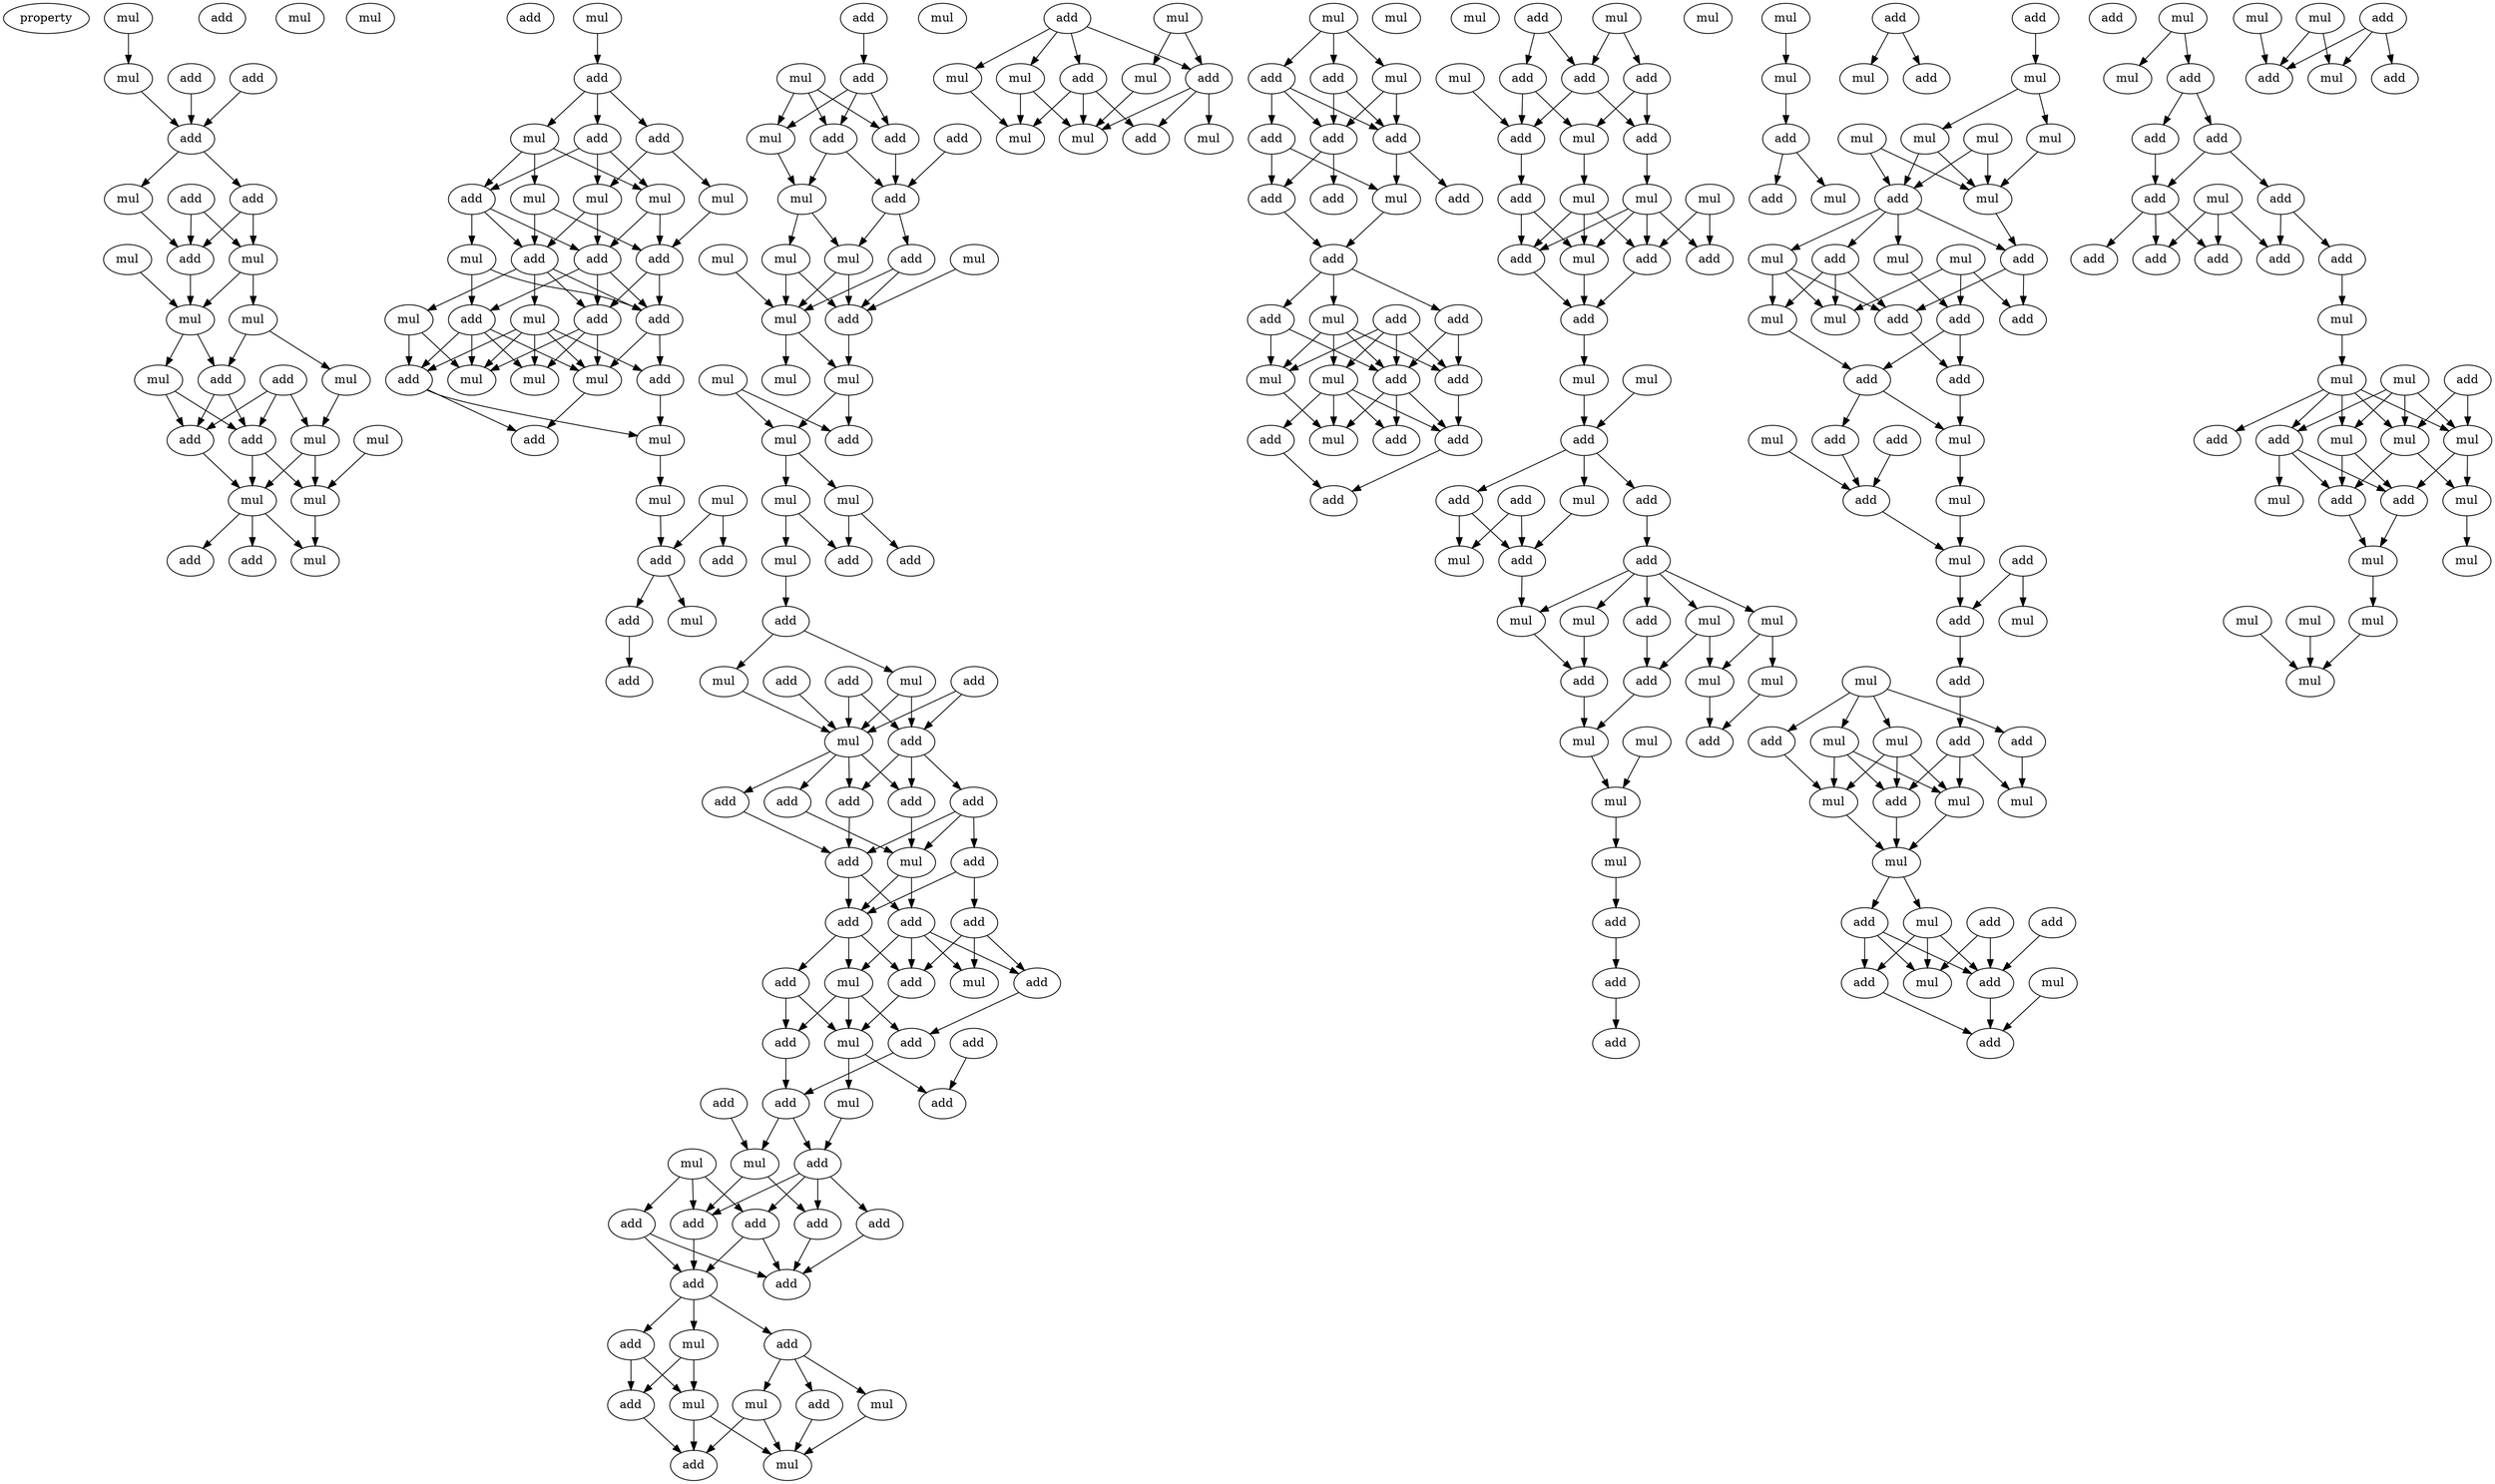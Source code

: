 digraph {
    node [fontcolor=black]
    property [mul=2,lf=1.5]
    0 [ label = mul ];
    1 [ label = add ];
    2 [ label = mul ];
    3 [ label = add ];
    4 [ label = mul ];
    5 [ label = add ];
    6 [ label = add ];
    7 [ label = add ];
    8 [ label = mul ];
    9 [ label = add ];
    10 [ label = mul ];
    11 [ label = add ];
    12 [ label = mul ];
    13 [ label = mul ];
    14 [ label = mul ];
    15 [ label = mul ];
    16 [ label = add ];
    17 [ label = mul ];
    18 [ label = mul ];
    19 [ label = add ];
    20 [ label = add ];
    21 [ label = mul ];
    22 [ label = mul ];
    23 [ label = add ];
    24 [ label = mul ];
    25 [ label = mul ];
    26 [ label = add ];
    27 [ label = add ];
    28 [ label = add ];
    29 [ label = mul ];
    30 [ label = mul ];
    31 [ label = add ];
    32 [ label = mul ];
    33 [ label = add ];
    34 [ label = add ];
    35 [ label = add ];
    36 [ label = mul ];
    37 [ label = mul ];
    38 [ label = mul ];
    39 [ label = mul ];
    40 [ label = mul ];
    41 [ label = add ];
    42 [ label = add ];
    43 [ label = add ];
    44 [ label = add ];
    45 [ label = mul ];
    46 [ label = add ];
    47 [ label = add ];
    48 [ label = mul ];
    49 [ label = add ];
    50 [ label = mul ];
    51 [ label = mul ];
    52 [ label = mul ];
    53 [ label = add ];
    54 [ label = add ];
    55 [ label = mul ];
    56 [ label = mul ];
    57 [ label = mul ];
    58 [ label = add ];
    59 [ label = add ];
    60 [ label = add ];
    61 [ label = mul ];
    62 [ label = add ];
    63 [ label = add ];
    64 [ label = add ];
    65 [ label = mul ];
    66 [ label = add ];
    67 [ label = add ];
    68 [ label = add ];
    69 [ label = mul ];
    70 [ label = add ];
    71 [ label = mul ];
    72 [ label = mul ];
    73 [ label = mul ];
    74 [ label = mul ];
    75 [ label = mul ];
    76 [ label = add ];
    77 [ label = mul ];
    78 [ label = add ];
    79 [ label = mul ];
    80 [ label = mul ];
    81 [ label = mul ];
    82 [ label = add ];
    83 [ label = mul ];
    84 [ label = mul ];
    85 [ label = mul ];
    86 [ label = add ];
    87 [ label = mul ];
    88 [ label = add ];
    89 [ label = add ];
    90 [ label = add ];
    91 [ label = add ];
    92 [ label = mul ];
    93 [ label = mul ];
    94 [ label = add ];
    95 [ label = add ];
    96 [ label = mul ];
    97 [ label = add ];
    98 [ label = add ];
    99 [ label = add ];
    100 [ label = add ];
    101 [ label = add ];
    102 [ label = mul ];
    103 [ label = add ];
    104 [ label = add ];
    105 [ label = add ];
    106 [ label = add ];
    107 [ label = add ];
    108 [ label = mul ];
    109 [ label = add ];
    110 [ label = add ];
    111 [ label = add ];
    112 [ label = mul ];
    113 [ label = add ];
    114 [ label = add ];
    115 [ label = add ];
    116 [ label = mul ];
    117 [ label = mul ];
    118 [ label = add ];
    119 [ label = add ];
    120 [ label = add ];
    121 [ label = add ];
    122 [ label = mul ];
    123 [ label = mul ];
    124 [ label = add ];
    125 [ label = add ];
    126 [ label = add ];
    127 [ label = add ];
    128 [ label = add ];
    129 [ label = add ];
    130 [ label = add ];
    131 [ label = mul ];
    132 [ label = add ];
    133 [ label = mul ];
    134 [ label = add ];
    135 [ label = add ];
    136 [ label = add ];
    137 [ label = mul ];
    138 [ label = mul ];
    139 [ label = mul ];
    140 [ label = add ];
    141 [ label = mul ];
    142 [ label = add ];
    143 [ label = mul ];
    144 [ label = mul ];
    145 [ label = mul ];
    146 [ label = add ];
    147 [ label = add ];
    148 [ label = mul ];
    149 [ label = mul ];
    150 [ label = mul ];
    151 [ label = mul ];
    152 [ label = add ];
    153 [ label = mul ];
    154 [ label = add ];
    155 [ label = add ];
    156 [ label = mul ];
    157 [ label = add ];
    158 [ label = add ];
    159 [ label = add ];
    160 [ label = mul ];
    161 [ label = mul ];
    162 [ label = add ];
    163 [ label = add ];
    164 [ label = add ];
    165 [ label = add ];
    166 [ label = add ];
    167 [ label = add ];
    168 [ label = add ];
    169 [ label = mul ];
    170 [ label = add ];
    171 [ label = add ];
    172 [ label = mul ];
    173 [ label = mul ];
    174 [ label = add ];
    175 [ label = add ];
    176 [ label = mul ];
    177 [ label = add ];
    178 [ label = add ];
    179 [ label = mul ];
    180 [ label = mul ];
    181 [ label = add ];
    182 [ label = add ];
    183 [ label = add ];
    184 [ label = add ];
    185 [ label = mul ];
    186 [ label = add ];
    187 [ label = mul ];
    188 [ label = add ];
    189 [ label = mul ];
    190 [ label = mul ];
    191 [ label = mul ];
    192 [ label = add ];
    193 [ label = mul ];
    194 [ label = add ];
    195 [ label = add ];
    196 [ label = add ];
    197 [ label = add ];
    198 [ label = mul ];
    199 [ label = mul ];
    200 [ label = add ];
    201 [ label = add ];
    202 [ label = mul ];
    203 [ label = add ];
    204 [ label = add ];
    205 [ label = mul ];
    206 [ label = add ];
    207 [ label = add ];
    208 [ label = mul ];
    209 [ label = add ];
    210 [ label = mul ];
    211 [ label = mul ];
    212 [ label = mul ];
    213 [ label = add ];
    214 [ label = mul ];
    215 [ label = add ];
    216 [ label = mul ];
    217 [ label = add ];
    218 [ label = mul ];
    219 [ label = mul ];
    220 [ label = mul ];
    221 [ label = mul ];
    222 [ label = mul ];
    223 [ label = add ];
    224 [ label = add ];
    225 [ label = mul ];
    226 [ label = add ];
    227 [ label = add ];
    228 [ label = mul ];
    229 [ label = mul ];
    230 [ label = add ];
    231 [ label = add ];
    232 [ label = add ];
    233 [ label = add ];
    234 [ label = mul ];
    235 [ label = mul ];
    236 [ label = mul ];
    237 [ label = mul ];
    238 [ label = mul ];
    239 [ label = mul ];
    240 [ label = add ];
    241 [ label = mul ];
    242 [ label = mul ];
    243 [ label = mul ];
    244 [ label = mul ];
    245 [ label = add ];
    246 [ label = add ];
    247 [ label = add ];
    248 [ label = add ];
    249 [ label = add ];
    250 [ label = mul ];
    251 [ label = mul ];
    252 [ label = add ];
    253 [ label = add ];
    254 [ label = mul ];
    255 [ label = add ];
    256 [ label = mul ];
    257 [ label = add ];
    258 [ label = add ];
    259 [ label = mul ];
    260 [ label = add ];
    261 [ label = mul ];
    262 [ label = mul ];
    263 [ label = add ];
    264 [ label = add ];
    265 [ label = mul ];
    266 [ label = add ];
    267 [ label = mul ];
    268 [ label = mul ];
    269 [ label = add ];
    270 [ label = add ];
    271 [ label = mul ];
    272 [ label = add ];
    273 [ label = mul ];
    274 [ label = mul ];
    275 [ label = mul ];
    276 [ label = mul ];
    277 [ label = add ];
    278 [ label = add ];
    279 [ label = add ];
    280 [ label = add ];
    281 [ label = mul ];
    282 [ label = mul ];
    283 [ label = add ];
    284 [ label = add ];
    285 [ label = add ];
    286 [ label = mul ];
    287 [ label = mul ];
    288 [ label = add ];
    289 [ label = add ];
    290 [ label = add ];
    291 [ label = add ];
    292 [ label = add ];
    293 [ label = mul ];
    294 [ label = add ];
    295 [ label = add ];
    296 [ label = add ];
    297 [ label = add ];
    298 [ label = add ];
    299 [ label = mul ];
    300 [ label = mul ];
    301 [ label = add ];
    302 [ label = mul ];
    303 [ label = add ];
    304 [ label = mul ];
    305 [ label = mul ];
    306 [ label = add ];
    307 [ label = mul ];
    308 [ label = mul ];
    309 [ label = mul ];
    310 [ label = add ];
    311 [ label = add ];
    312 [ label = mul ];
    313 [ label = mul ];
    314 [ label = mul ];
    315 [ label = mul ];
    316 [ label = mul ];
    317 [ label = mul ];
    318 [ label = add ];
    319 [ label = mul ];
    320 [ label = mul ];
    321 [ label = add ];
    322 [ label = mul ];
    323 [ label = add ];
    0 -> 2 [ name = 0 ];
    2 -> 6 [ name = 1 ];
    3 -> 6 [ name = 2 ];
    5 -> 6 [ name = 3 ];
    6 -> 7 [ name = 4 ];
    6 -> 8 [ name = 5 ];
    7 -> 11 [ name = 6 ];
    7 -> 12 [ name = 7 ];
    8 -> 11 [ name = 8 ];
    9 -> 11 [ name = 9 ];
    9 -> 12 [ name = 10 ];
    10 -> 13 [ name = 11 ];
    11 -> 13 [ name = 12 ];
    12 -> 13 [ name = 13 ];
    12 -> 15 [ name = 14 ];
    13 -> 18 [ name = 15 ];
    13 -> 19 [ name = 16 ];
    15 -> 17 [ name = 17 ];
    15 -> 19 [ name = 18 ];
    16 -> 20 [ name = 19 ];
    16 -> 22 [ name = 20 ];
    16 -> 23 [ name = 21 ];
    17 -> 22 [ name = 22 ];
    18 -> 20 [ name = 23 ];
    18 -> 23 [ name = 24 ];
    19 -> 20 [ name = 25 ];
    19 -> 23 [ name = 26 ];
    20 -> 24 [ name = 27 ];
    20 -> 25 [ name = 28 ];
    21 -> 25 [ name = 29 ];
    22 -> 24 [ name = 30 ];
    22 -> 25 [ name = 31 ];
    23 -> 24 [ name = 32 ];
    24 -> 26 [ name = 33 ];
    24 -> 27 [ name = 34 ];
    24 -> 29 [ name = 35 ];
    25 -> 29 [ name = 36 ];
    30 -> 31 [ name = 37 ];
    31 -> 32 [ name = 38 ];
    31 -> 33 [ name = 39 ];
    31 -> 34 [ name = 40 ];
    32 -> 35 [ name = 41 ];
    32 -> 36 [ name = 42 ];
    32 -> 38 [ name = 43 ];
    33 -> 35 [ name = 44 ];
    33 -> 36 [ name = 45 ];
    33 -> 39 [ name = 46 ];
    34 -> 37 [ name = 47 ];
    34 -> 39 [ name = 48 ];
    35 -> 40 [ name = 49 ];
    35 -> 41 [ name = 50 ];
    35 -> 43 [ name = 51 ];
    36 -> 41 [ name = 52 ];
    36 -> 42 [ name = 53 ];
    37 -> 42 [ name = 54 ];
    38 -> 42 [ name = 55 ];
    38 -> 43 [ name = 56 ];
    39 -> 41 [ name = 57 ];
    39 -> 43 [ name = 58 ];
    40 -> 44 [ name = 59 ];
    40 -> 46 [ name = 60 ];
    41 -> 44 [ name = 61 ];
    41 -> 46 [ name = 62 ];
    41 -> 47 [ name = 63 ];
    42 -> 46 [ name = 64 ];
    42 -> 47 [ name = 65 ];
    43 -> 45 [ name = 66 ];
    43 -> 46 [ name = 67 ];
    43 -> 47 [ name = 68 ];
    43 -> 48 [ name = 69 ];
    44 -> 49 [ name = 70 ];
    44 -> 50 [ name = 71 ];
    44 -> 51 [ name = 72 ];
    44 -> 52 [ name = 73 ];
    45 -> 49 [ name = 74 ];
    45 -> 50 [ name = 75 ];
    45 -> 51 [ name = 76 ];
    45 -> 52 [ name = 77 ];
    45 -> 53 [ name = 78 ];
    46 -> 52 [ name = 79 ];
    46 -> 53 [ name = 80 ];
    47 -> 50 [ name = 81 ];
    47 -> 51 [ name = 82 ];
    47 -> 52 [ name = 83 ];
    48 -> 49 [ name = 84 ];
    48 -> 51 [ name = 85 ];
    49 -> 54 [ name = 86 ];
    49 -> 55 [ name = 87 ];
    52 -> 54 [ name = 88 ];
    53 -> 55 [ name = 89 ];
    55 -> 56 [ name = 90 ];
    56 -> 58 [ name = 91 ];
    57 -> 58 [ name = 92 ];
    57 -> 59 [ name = 93 ];
    58 -> 60 [ name = 94 ];
    58 -> 61 [ name = 95 ];
    60 -> 62 [ name = 96 ];
    63 -> 64 [ name = 97 ];
    64 -> 66 [ name = 98 ];
    64 -> 68 [ name = 99 ];
    64 -> 69 [ name = 100 ];
    65 -> 66 [ name = 101 ];
    65 -> 68 [ name = 102 ];
    65 -> 69 [ name = 103 ];
    66 -> 70 [ name = 104 ];
    66 -> 71 [ name = 105 ];
    67 -> 70 [ name = 106 ];
    68 -> 70 [ name = 107 ];
    69 -> 71 [ name = 108 ];
    70 -> 72 [ name = 109 ];
    70 -> 76 [ name = 110 ];
    71 -> 72 [ name = 111 ];
    71 -> 75 [ name = 112 ];
    72 -> 77 [ name = 113 ];
    72 -> 78 [ name = 114 ];
    73 -> 78 [ name = 115 ];
    74 -> 77 [ name = 116 ];
    75 -> 77 [ name = 117 ];
    75 -> 78 [ name = 118 ];
    76 -> 77 [ name = 119 ];
    76 -> 78 [ name = 120 ];
    77 -> 80 [ name = 121 ];
    77 -> 81 [ name = 122 ];
    78 -> 80 [ name = 123 ];
    79 -> 82 [ name = 124 ];
    79 -> 83 [ name = 125 ];
    80 -> 82 [ name = 126 ];
    80 -> 83 [ name = 127 ];
    83 -> 84 [ name = 128 ];
    83 -> 85 [ name = 129 ];
    84 -> 86 [ name = 130 ];
    84 -> 88 [ name = 131 ];
    85 -> 86 [ name = 132 ];
    85 -> 87 [ name = 133 ];
    87 -> 89 [ name = 134 ];
    89 -> 92 [ name = 135 ];
    89 -> 93 [ name = 136 ];
    90 -> 95 [ name = 137 ];
    90 -> 96 [ name = 138 ];
    91 -> 95 [ name = 139 ];
    91 -> 96 [ name = 140 ];
    92 -> 96 [ name = 141 ];
    93 -> 95 [ name = 142 ];
    93 -> 96 [ name = 143 ];
    94 -> 96 [ name = 144 ];
    95 -> 98 [ name = 145 ];
    95 -> 100 [ name = 146 ];
    95 -> 101 [ name = 147 ];
    96 -> 97 [ name = 148 ];
    96 -> 98 [ name = 149 ];
    96 -> 99 [ name = 150 ];
    96 -> 100 [ name = 151 ];
    97 -> 102 [ name = 152 ];
    98 -> 102 [ name = 153 ];
    99 -> 103 [ name = 154 ];
    100 -> 103 [ name = 155 ];
    101 -> 102 [ name = 156 ];
    101 -> 103 [ name = 157 ];
    101 -> 104 [ name = 158 ];
    102 -> 105 [ name = 159 ];
    102 -> 106 [ name = 160 ];
    103 -> 105 [ name = 161 ];
    103 -> 106 [ name = 162 ];
    104 -> 105 [ name = 163 ];
    104 -> 107 [ name = 164 ];
    105 -> 108 [ name = 165 ];
    105 -> 109 [ name = 166 ];
    105 -> 111 [ name = 167 ];
    106 -> 108 [ name = 168 ];
    106 -> 110 [ name = 169 ];
    106 -> 111 [ name = 170 ];
    106 -> 112 [ name = 171 ];
    107 -> 110 [ name = 172 ];
    107 -> 111 [ name = 173 ];
    107 -> 112 [ name = 174 ];
    108 -> 113 [ name = 175 ];
    108 -> 114 [ name = 176 ];
    108 -> 116 [ name = 177 ];
    109 -> 113 [ name = 178 ];
    109 -> 116 [ name = 179 ];
    110 -> 114 [ name = 180 ];
    111 -> 116 [ name = 181 ];
    113 -> 120 [ name = 182 ];
    114 -> 120 [ name = 183 ];
    115 -> 118 [ name = 184 ];
    116 -> 117 [ name = 185 ];
    116 -> 118 [ name = 186 ];
    117 -> 121 [ name = 187 ];
    119 -> 123 [ name = 188 ];
    120 -> 121 [ name = 189 ];
    120 -> 123 [ name = 190 ];
    121 -> 124 [ name = 191 ];
    121 -> 125 [ name = 192 ];
    121 -> 126 [ name = 193 ];
    121 -> 127 [ name = 194 ];
    122 -> 124 [ name = 195 ];
    122 -> 125 [ name = 196 ];
    122 -> 128 [ name = 197 ];
    123 -> 124 [ name = 198 ];
    123 -> 126 [ name = 199 ];
    124 -> 129 [ name = 200 ];
    125 -> 129 [ name = 201 ];
    125 -> 130 [ name = 202 ];
    126 -> 130 [ name = 203 ];
    127 -> 130 [ name = 204 ];
    128 -> 129 [ name = 205 ];
    128 -> 130 [ name = 206 ];
    129 -> 131 [ name = 207 ];
    129 -> 132 [ name = 208 ];
    129 -> 134 [ name = 209 ];
    131 -> 136 [ name = 210 ];
    131 -> 139 [ name = 211 ];
    132 -> 136 [ name = 212 ];
    132 -> 139 [ name = 213 ];
    134 -> 135 [ name = 214 ];
    134 -> 137 [ name = 215 ];
    134 -> 138 [ name = 216 ];
    135 -> 141 [ name = 217 ];
    136 -> 140 [ name = 218 ];
    137 -> 140 [ name = 219 ];
    137 -> 141 [ name = 220 ];
    138 -> 141 [ name = 221 ];
    139 -> 140 [ name = 222 ];
    139 -> 141 [ name = 223 ];
    142 -> 144 [ name = 224 ];
    142 -> 146 [ name = 225 ];
    142 -> 147 [ name = 226 ];
    142 -> 148 [ name = 227 ];
    143 -> 145 [ name = 228 ];
    143 -> 146 [ name = 229 ];
    144 -> 149 [ name = 230 ];
    144 -> 150 [ name = 231 ];
    145 -> 150 [ name = 232 ];
    146 -> 150 [ name = 233 ];
    146 -> 151 [ name = 234 ];
    146 -> 152 [ name = 235 ];
    147 -> 149 [ name = 236 ];
    147 -> 150 [ name = 237 ];
    147 -> 152 [ name = 238 ];
    148 -> 149 [ name = 239 ];
    153 -> 154 [ name = 240 ];
    153 -> 155 [ name = 241 ];
    153 -> 156 [ name = 242 ];
    154 -> 157 [ name = 243 ];
    154 -> 158 [ name = 244 ];
    154 -> 159 [ name = 245 ];
    155 -> 157 [ name = 246 ];
    155 -> 159 [ name = 247 ];
    156 -> 157 [ name = 248 ];
    156 -> 159 [ name = 249 ];
    157 -> 162 [ name = 250 ];
    157 -> 164 [ name = 251 ];
    158 -> 161 [ name = 252 ];
    158 -> 162 [ name = 253 ];
    159 -> 161 [ name = 254 ];
    159 -> 163 [ name = 255 ];
    161 -> 165 [ name = 256 ];
    162 -> 165 [ name = 257 ];
    165 -> 167 [ name = 258 ];
    165 -> 168 [ name = 259 ];
    165 -> 169 [ name = 260 ];
    166 -> 170 [ name = 261 ];
    166 -> 171 [ name = 262 ];
    166 -> 172 [ name = 263 ];
    166 -> 173 [ name = 264 ];
    167 -> 171 [ name = 265 ];
    167 -> 172 [ name = 266 ];
    168 -> 170 [ name = 267 ];
    168 -> 171 [ name = 268 ];
    169 -> 170 [ name = 269 ];
    169 -> 171 [ name = 270 ];
    169 -> 172 [ name = 271 ];
    169 -> 173 [ name = 272 ];
    170 -> 177 [ name = 273 ];
    171 -> 174 [ name = 274 ];
    171 -> 176 [ name = 275 ];
    171 -> 177 [ name = 276 ];
    172 -> 176 [ name = 277 ];
    173 -> 174 [ name = 278 ];
    173 -> 175 [ name = 279 ];
    173 -> 176 [ name = 280 ];
    173 -> 177 [ name = 281 ];
    175 -> 178 [ name = 282 ];
    177 -> 178 [ name = 283 ];
    180 -> 182 [ name = 284 ];
    180 -> 184 [ name = 285 ];
    181 -> 182 [ name = 286 ];
    181 -> 183 [ name = 287 ];
    182 -> 186 [ name = 288 ];
    182 -> 188 [ name = 289 ];
    183 -> 187 [ name = 290 ];
    183 -> 188 [ name = 291 ];
    184 -> 186 [ name = 292 ];
    184 -> 187 [ name = 293 ];
    185 -> 188 [ name = 294 ];
    186 -> 191 [ name = 295 ];
    187 -> 190 [ name = 296 ];
    188 -> 192 [ name = 297 ];
    189 -> 195 [ name = 298 ];
    189 -> 196 [ name = 299 ];
    190 -> 193 [ name = 300 ];
    190 -> 194 [ name = 301 ];
    190 -> 195 [ name = 302 ];
    191 -> 193 [ name = 303 ];
    191 -> 194 [ name = 304 ];
    191 -> 195 [ name = 305 ];
    191 -> 196 [ name = 306 ];
    192 -> 193 [ name = 307 ];
    192 -> 194 [ name = 308 ];
    193 -> 197 [ name = 309 ];
    194 -> 197 [ name = 310 ];
    195 -> 197 [ name = 311 ];
    197 -> 198 [ name = 312 ];
    198 -> 200 [ name = 313 ];
    199 -> 200 [ name = 314 ];
    200 -> 201 [ name = 315 ];
    200 -> 202 [ name = 316 ];
    200 -> 203 [ name = 317 ];
    201 -> 205 [ name = 318 ];
    201 -> 207 [ name = 319 ];
    202 -> 207 [ name = 320 ];
    203 -> 206 [ name = 321 ];
    204 -> 205 [ name = 322 ];
    204 -> 207 [ name = 323 ];
    206 -> 208 [ name = 324 ];
    206 -> 209 [ name = 325 ];
    206 -> 210 [ name = 326 ];
    206 -> 211 [ name = 327 ];
    206 -> 212 [ name = 328 ];
    207 -> 210 [ name = 329 ];
    208 -> 215 [ name = 330 ];
    209 -> 213 [ name = 331 ];
    210 -> 215 [ name = 332 ];
    211 -> 213 [ name = 333 ];
    211 -> 216 [ name = 334 ];
    212 -> 214 [ name = 335 ];
    212 -> 216 [ name = 336 ];
    213 -> 218 [ name = 337 ];
    214 -> 217 [ name = 338 ];
    215 -> 218 [ name = 339 ];
    216 -> 217 [ name = 340 ];
    218 -> 220 [ name = 341 ];
    219 -> 220 [ name = 342 ];
    220 -> 221 [ name = 343 ];
    221 -> 223 [ name = 344 ];
    223 -> 224 [ name = 345 ];
    224 -> 226 [ name = 346 ];
    225 -> 229 [ name = 347 ];
    227 -> 228 [ name = 348 ];
    227 -> 230 [ name = 349 ];
    229 -> 231 [ name = 350 ];
    231 -> 233 [ name = 351 ];
    231 -> 234 [ name = 352 ];
    232 -> 235 [ name = 353 ];
    235 -> 238 [ name = 354 ];
    235 -> 239 [ name = 355 ];
    236 -> 240 [ name = 356 ];
    236 -> 241 [ name = 357 ];
    237 -> 240 [ name = 358 ];
    237 -> 241 [ name = 359 ];
    238 -> 240 [ name = 360 ];
    238 -> 241 [ name = 361 ];
    239 -> 241 [ name = 362 ];
    240 -> 242 [ name = 363 ];
    240 -> 243 [ name = 364 ];
    240 -> 245 [ name = 365 ];
    240 -> 246 [ name = 366 ];
    241 -> 246 [ name = 367 ];
    242 -> 248 [ name = 368 ];
    243 -> 249 [ name = 369 ];
    243 -> 250 [ name = 370 ];
    243 -> 251 [ name = 371 ];
    244 -> 247 [ name = 372 ];
    244 -> 248 [ name = 373 ];
    244 -> 250 [ name = 374 ];
    245 -> 249 [ name = 375 ];
    245 -> 250 [ name = 376 ];
    245 -> 251 [ name = 377 ];
    246 -> 247 [ name = 378 ];
    246 -> 249 [ name = 379 ];
    248 -> 252 [ name = 380 ];
    248 -> 253 [ name = 381 ];
    249 -> 252 [ name = 382 ];
    251 -> 253 [ name = 383 ];
    252 -> 254 [ name = 384 ];
    253 -> 254 [ name = 385 ];
    253 -> 257 [ name = 386 ];
    254 -> 259 [ name = 387 ];
    255 -> 258 [ name = 388 ];
    256 -> 258 [ name = 389 ];
    257 -> 258 [ name = 390 ];
    258 -> 261 [ name = 391 ];
    259 -> 261 [ name = 392 ];
    260 -> 262 [ name = 393 ];
    260 -> 263 [ name = 394 ];
    261 -> 263 [ name = 395 ];
    263 -> 264 [ name = 396 ];
    264 -> 266 [ name = 397 ];
    265 -> 267 [ name = 398 ];
    265 -> 268 [ name = 399 ];
    265 -> 269 [ name = 400 ];
    265 -> 270 [ name = 401 ];
    266 -> 271 [ name = 402 ];
    266 -> 272 [ name = 403 ];
    266 -> 273 [ name = 404 ];
    267 -> 272 [ name = 405 ];
    267 -> 273 [ name = 406 ];
    267 -> 274 [ name = 407 ];
    268 -> 272 [ name = 408 ];
    268 -> 273 [ name = 409 ];
    268 -> 274 [ name = 410 ];
    269 -> 274 [ name = 411 ];
    270 -> 271 [ name = 412 ];
    272 -> 275 [ name = 413 ];
    273 -> 275 [ name = 414 ];
    274 -> 275 [ name = 415 ];
    275 -> 276 [ name = 416 ];
    275 -> 277 [ name = 417 ];
    276 -> 282 [ name = 418 ];
    276 -> 283 [ name = 419 ];
    276 -> 284 [ name = 420 ];
    277 -> 282 [ name = 421 ];
    277 -> 283 [ name = 422 ];
    277 -> 284 [ name = 423 ];
    278 -> 282 [ name = 424 ];
    278 -> 283 [ name = 425 ];
    279 -> 283 [ name = 426 ];
    281 -> 285 [ name = 427 ];
    283 -> 285 [ name = 428 ];
    284 -> 285 [ name = 429 ];
    286 -> 287 [ name = 430 ];
    286 -> 288 [ name = 431 ];
    288 -> 289 [ name = 432 ];
    288 -> 290 [ name = 433 ];
    289 -> 291 [ name = 434 ];
    290 -> 291 [ name = 435 ];
    290 -> 292 [ name = 436 ];
    291 -> 294 [ name = 437 ];
    291 -> 295 [ name = 438 ];
    291 -> 298 [ name = 439 ];
    292 -> 296 [ name = 440 ];
    292 -> 297 [ name = 441 ];
    293 -> 295 [ name = 442 ];
    293 -> 296 [ name = 443 ];
    293 -> 298 [ name = 444 ];
    297 -> 299 [ name = 445 ];
    299 -> 300 [ name = 446 ];
    300 -> 303 [ name = 447 ];
    300 -> 304 [ name = 448 ];
    300 -> 305 [ name = 449 ];
    300 -> 306 [ name = 450 ];
    300 -> 307 [ name = 451 ];
    301 -> 305 [ name = 452 ];
    301 -> 307 [ name = 453 ];
    302 -> 303 [ name = 454 ];
    302 -> 304 [ name = 455 ];
    302 -> 305 [ name = 456 ];
    302 -> 307 [ name = 457 ];
    303 -> 309 [ name = 458 ];
    303 -> 310 [ name = 459 ];
    303 -> 311 [ name = 460 ];
    304 -> 310 [ name = 461 ];
    304 -> 311 [ name = 462 ];
    305 -> 308 [ name = 463 ];
    305 -> 310 [ name = 464 ];
    307 -> 308 [ name = 465 ];
    307 -> 311 [ name = 466 ];
    308 -> 313 [ name = 467 ];
    310 -> 312 [ name = 468 ];
    311 -> 312 [ name = 469 ];
    312 -> 316 [ name = 470 ];
    314 -> 317 [ name = 471 ];
    315 -> 317 [ name = 472 ];
    316 -> 317 [ name = 473 ];
    318 -> 321 [ name = 474 ];
    318 -> 322 [ name = 475 ];
    318 -> 323 [ name = 476 ];
    319 -> 321 [ name = 477 ];
    319 -> 322 [ name = 478 ];
    320 -> 321 [ name = 479 ];
}
